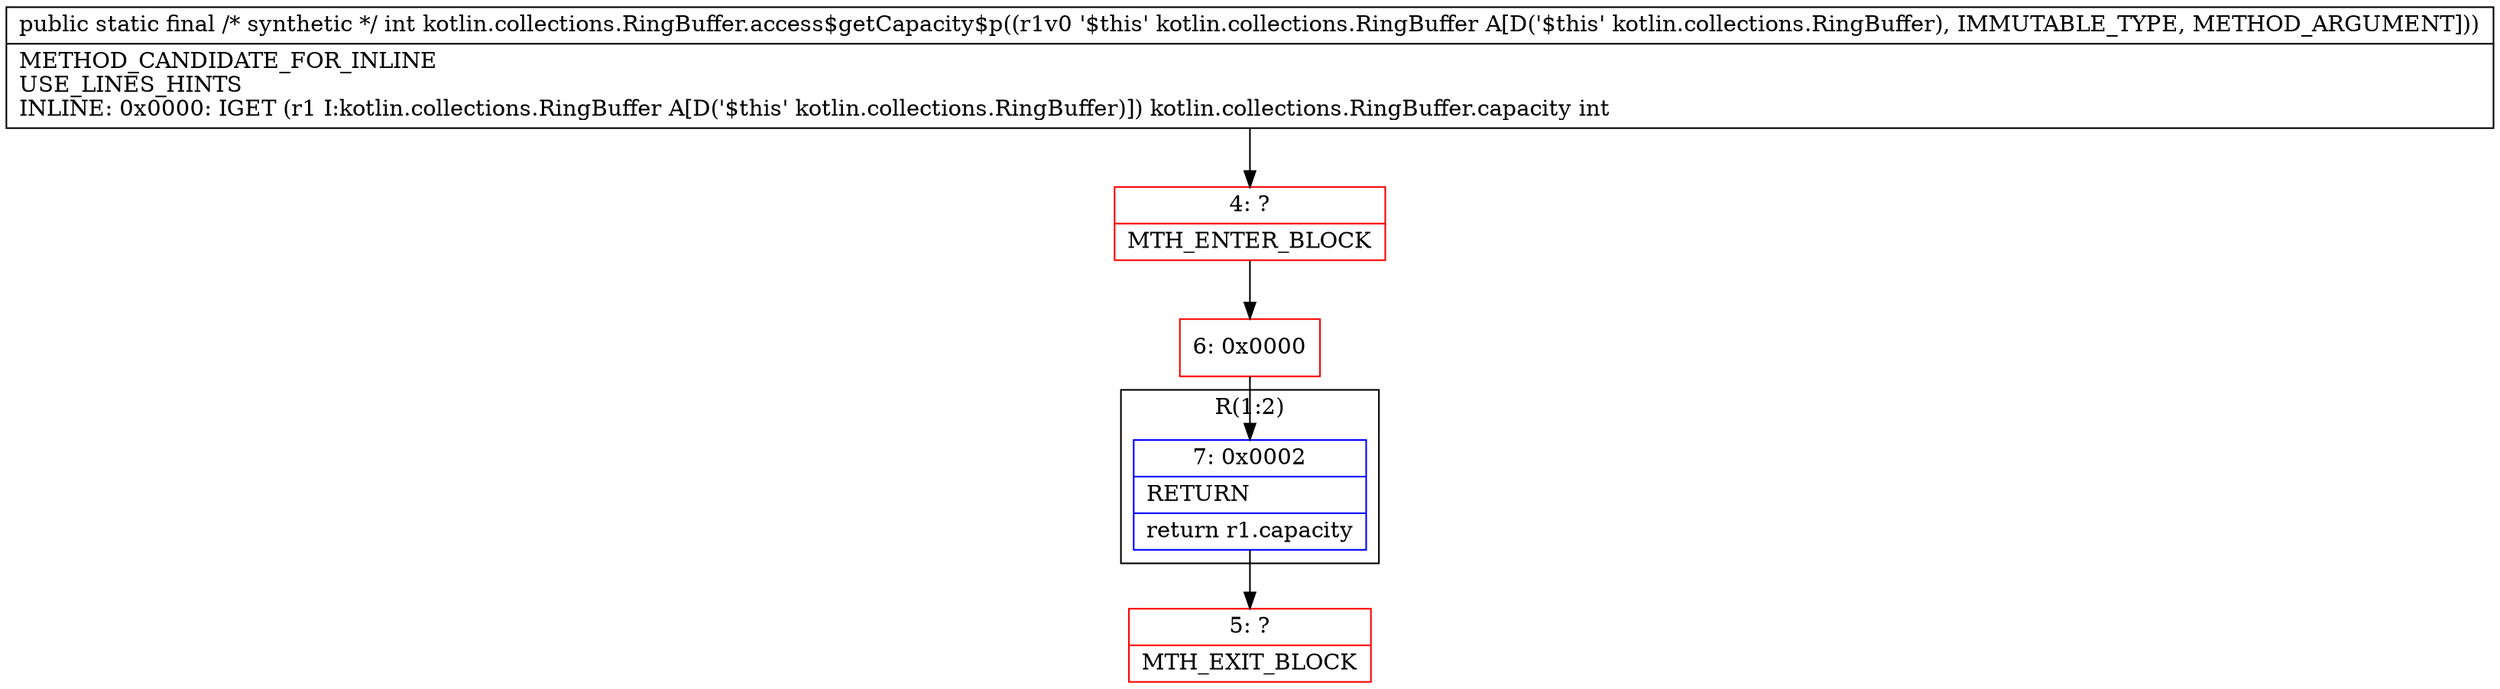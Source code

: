 digraph "CFG forkotlin.collections.RingBuffer.access$getCapacity$p(Lkotlin\/collections\/RingBuffer;)I" {
subgraph cluster_Region_2022657278 {
label = "R(1:2)";
node [shape=record,color=blue];
Node_7 [shape=record,label="{7\:\ 0x0002|RETURN\l|return r1.capacity\l}"];
}
Node_4 [shape=record,color=red,label="{4\:\ ?|MTH_ENTER_BLOCK\l}"];
Node_6 [shape=record,color=red,label="{6\:\ 0x0000}"];
Node_5 [shape=record,color=red,label="{5\:\ ?|MTH_EXIT_BLOCK\l}"];
MethodNode[shape=record,label="{public static final \/* synthetic *\/ int kotlin.collections.RingBuffer.access$getCapacity$p((r1v0 '$this' kotlin.collections.RingBuffer A[D('$this' kotlin.collections.RingBuffer), IMMUTABLE_TYPE, METHOD_ARGUMENT]))  | METHOD_CANDIDATE_FOR_INLINE\lUSE_LINES_HINTS\lINLINE: 0x0000: IGET  (r1 I:kotlin.collections.RingBuffer A[D('$this' kotlin.collections.RingBuffer)]) kotlin.collections.RingBuffer.capacity int\l}"];
MethodNode -> Node_4;Node_7 -> Node_5;
Node_4 -> Node_6;
Node_6 -> Node_7;
}

